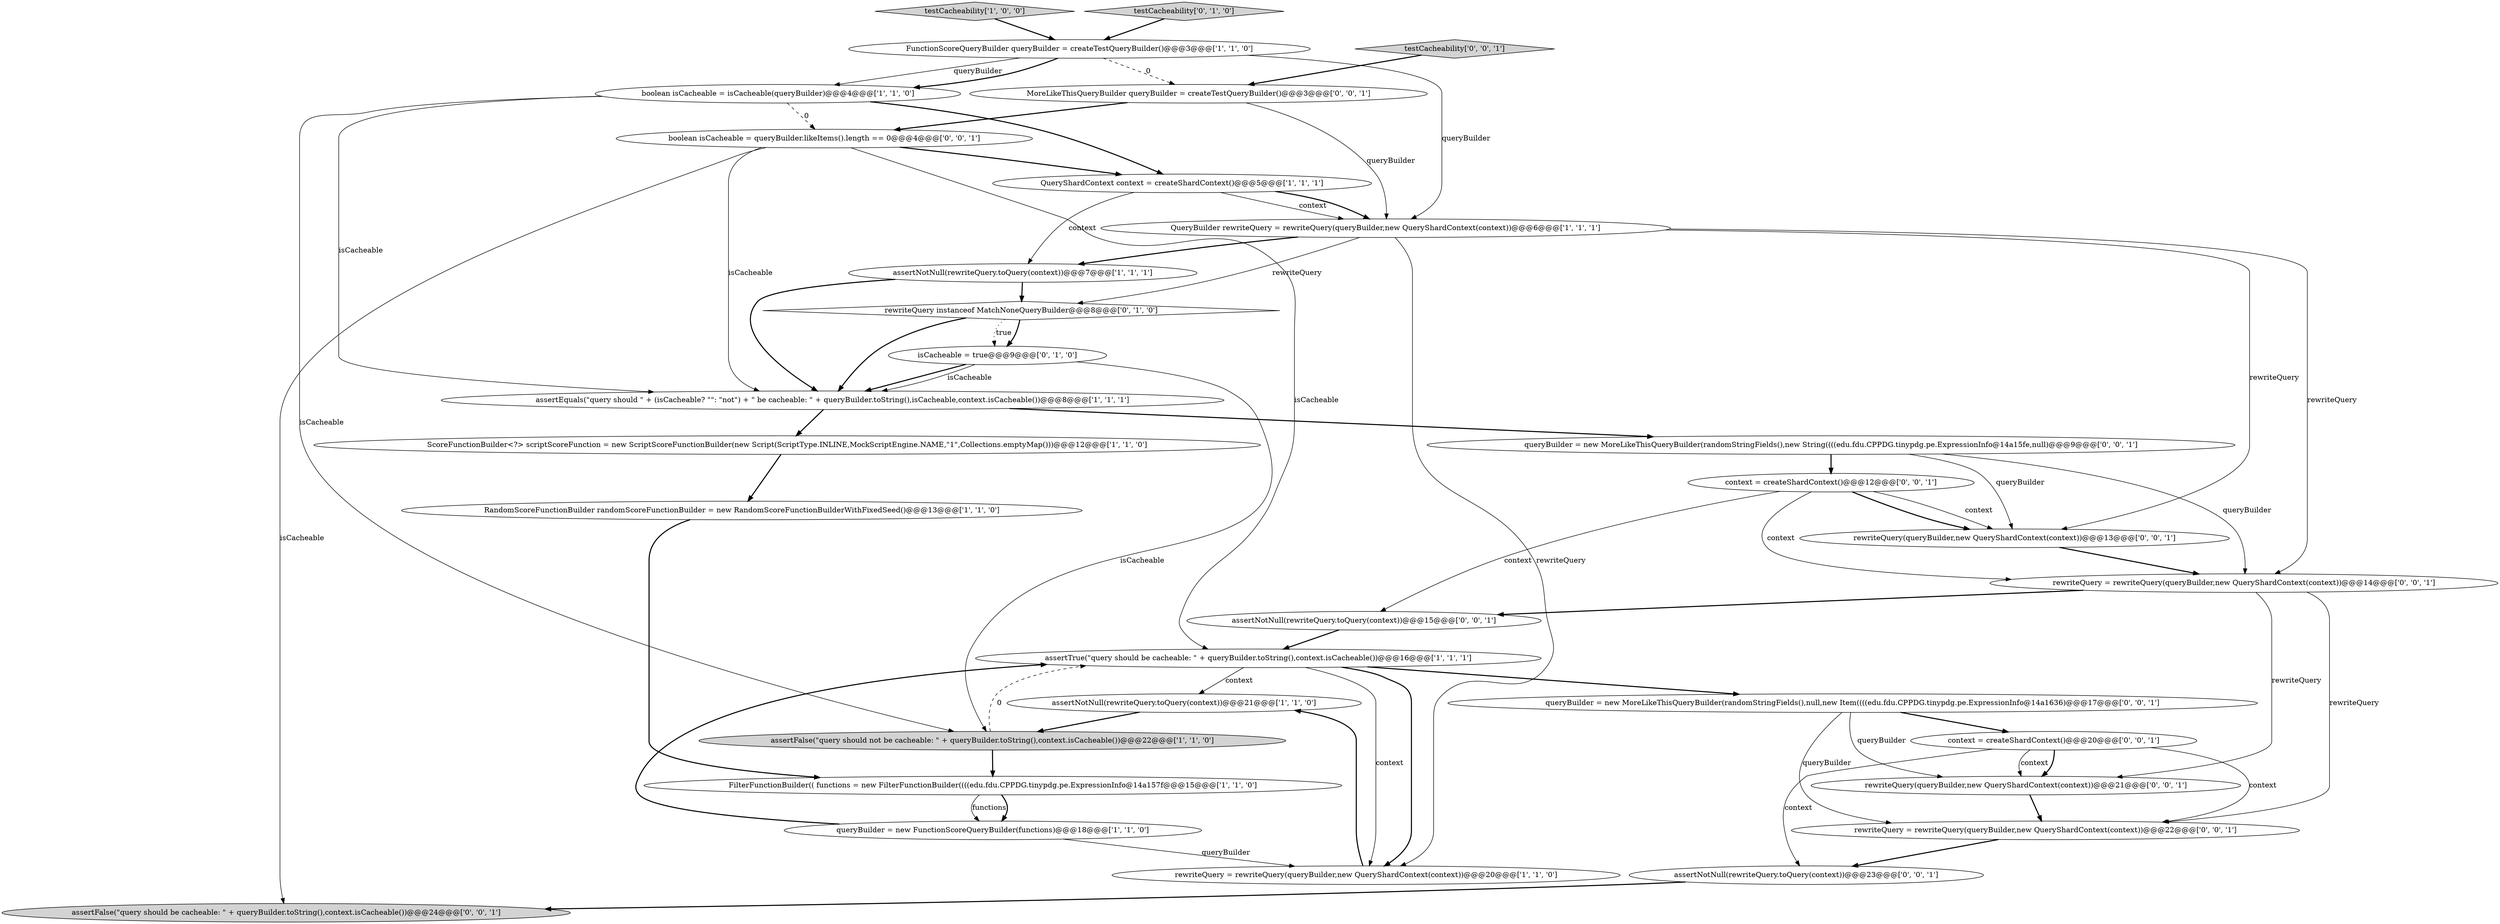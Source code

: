 digraph {
23 [style = filled, label = "assertFalse(\"query should be cacheable: \" + queryBuilder.toString(),context.isCacheable())@@@24@@@['0', '0', '1']", fillcolor = lightgray, shape = ellipse image = "AAA0AAABBB3BBB"];
26 [style = filled, label = "MoreLikeThisQueryBuilder queryBuilder = createTestQueryBuilder()@@@3@@@['0', '0', '1']", fillcolor = white, shape = ellipse image = "AAA0AAABBB3BBB"];
0 [style = filled, label = "assertTrue(\"query should be cacheable: \" + queryBuilder.toString(),context.isCacheable())@@@16@@@['1', '1', '1']", fillcolor = white, shape = ellipse image = "AAA0AAABBB1BBB"];
7 [style = filled, label = "assertNotNull(rewriteQuery.toQuery(context))@@@7@@@['1', '1', '1']", fillcolor = white, shape = ellipse image = "AAA0AAABBB1BBB"];
24 [style = filled, label = "testCacheability['0', '0', '1']", fillcolor = lightgray, shape = diamond image = "AAA0AAABBB3BBB"];
10 [style = filled, label = "QueryShardContext context = createShardContext()@@@5@@@['1', '1', '1']", fillcolor = white, shape = ellipse image = "AAA0AAABBB1BBB"];
6 [style = filled, label = "boolean isCacheable = isCacheable(queryBuilder)@@@4@@@['1', '1', '0']", fillcolor = white, shape = ellipse image = "AAA0AAABBB1BBB"];
31 [style = filled, label = "rewriteQuery(queryBuilder,new QueryShardContext(context))@@@13@@@['0', '0', '1']", fillcolor = white, shape = ellipse image = "AAA0AAABBB3BBB"];
21 [style = filled, label = "rewriteQuery = rewriteQuery(queryBuilder,new QueryShardContext(context))@@@22@@@['0', '0', '1']", fillcolor = white, shape = ellipse image = "AAA0AAABBB3BBB"];
8 [style = filled, label = "assertNotNull(rewriteQuery.toQuery(context))@@@21@@@['1', '1', '0']", fillcolor = white, shape = ellipse image = "AAA0AAABBB1BBB"];
11 [style = filled, label = "ScoreFunctionBuilder<?> scriptScoreFunction = new ScriptScoreFunctionBuilder(new Script(ScriptType.INLINE,MockScriptEngine.NAME,\"1\",Collections.emptyMap()))@@@12@@@['1', '1', '0']", fillcolor = white, shape = ellipse image = "AAA0AAABBB1BBB"];
29 [style = filled, label = "boolean isCacheable = queryBuilder.likeItems().length == 0@@@4@@@['0', '0', '1']", fillcolor = white, shape = ellipse image = "AAA0AAABBB3BBB"];
15 [style = filled, label = "isCacheable = true@@@9@@@['0', '1', '0']", fillcolor = white, shape = ellipse image = "AAA1AAABBB2BBB"];
13 [style = filled, label = "rewriteQuery = rewriteQuery(queryBuilder,new QueryShardContext(context))@@@20@@@['1', '1', '0']", fillcolor = white, shape = ellipse image = "AAA0AAABBB1BBB"];
14 [style = filled, label = "testCacheability['1', '0', '0']", fillcolor = lightgray, shape = diamond image = "AAA0AAABBB1BBB"];
19 [style = filled, label = "rewriteQuery = rewriteQuery(queryBuilder,new QueryShardContext(context))@@@14@@@['0', '0', '1']", fillcolor = white, shape = ellipse image = "AAA0AAABBB3BBB"];
30 [style = filled, label = "queryBuilder = new MoreLikeThisQueryBuilder(randomStringFields(),new String((((edu.fdu.CPPDG.tinypdg.pe.ExpressionInfo@14a15fe,null)@@@9@@@['0', '0', '1']", fillcolor = white, shape = ellipse image = "AAA0AAABBB3BBB"];
4 [style = filled, label = "FilterFunctionBuilder(( functions = new FilterFunctionBuilder((((edu.fdu.CPPDG.tinypdg.pe.ExpressionInfo@14a157f@@@15@@@['1', '1', '0']", fillcolor = white, shape = ellipse image = "AAA0AAABBB1BBB"];
20 [style = filled, label = "context = createShardContext()@@@20@@@['0', '0', '1']", fillcolor = white, shape = ellipse image = "AAA0AAABBB3BBB"];
2 [style = filled, label = "assertFalse(\"query should not be cacheable: \" + queryBuilder.toString(),context.isCacheable())@@@22@@@['1', '1', '0']", fillcolor = lightgray, shape = ellipse image = "AAA0AAABBB1BBB"];
18 [style = filled, label = "rewriteQuery(queryBuilder,new QueryShardContext(context))@@@21@@@['0', '0', '1']", fillcolor = white, shape = ellipse image = "AAA0AAABBB3BBB"];
27 [style = filled, label = "assertNotNull(rewriteQuery.toQuery(context))@@@15@@@['0', '0', '1']", fillcolor = white, shape = ellipse image = "AAA0AAABBB3BBB"];
25 [style = filled, label = "queryBuilder = new MoreLikeThisQueryBuilder(randomStringFields(),null,new Item((((edu.fdu.CPPDG.tinypdg.pe.ExpressionInfo@14a1636)@@@17@@@['0', '0', '1']", fillcolor = white, shape = ellipse image = "AAA0AAABBB3BBB"];
9 [style = filled, label = "RandomScoreFunctionBuilder randomScoreFunctionBuilder = new RandomScoreFunctionBuilderWithFixedSeed()@@@13@@@['1', '1', '0']", fillcolor = white, shape = ellipse image = "AAA0AAABBB1BBB"];
12 [style = filled, label = "FunctionScoreQueryBuilder queryBuilder = createTestQueryBuilder()@@@3@@@['1', '1', '0']", fillcolor = white, shape = ellipse image = "AAA0AAABBB1BBB"];
17 [style = filled, label = "testCacheability['0', '1', '0']", fillcolor = lightgray, shape = diamond image = "AAA0AAABBB2BBB"];
5 [style = filled, label = "queryBuilder = new FunctionScoreQueryBuilder(functions)@@@18@@@['1', '1', '0']", fillcolor = white, shape = ellipse image = "AAA0AAABBB1BBB"];
3 [style = filled, label = "QueryBuilder rewriteQuery = rewriteQuery(queryBuilder,new QueryShardContext(context))@@@6@@@['1', '1', '1']", fillcolor = white, shape = ellipse image = "AAA0AAABBB1BBB"];
22 [style = filled, label = "assertNotNull(rewriteQuery.toQuery(context))@@@23@@@['0', '0', '1']", fillcolor = white, shape = ellipse image = "AAA0AAABBB3BBB"];
16 [style = filled, label = "rewriteQuery instanceof MatchNoneQueryBuilder@@@8@@@['0', '1', '0']", fillcolor = white, shape = diamond image = "AAA1AAABBB2BBB"];
28 [style = filled, label = "context = createShardContext()@@@12@@@['0', '0', '1']", fillcolor = white, shape = ellipse image = "AAA0AAABBB3BBB"];
1 [style = filled, label = "assertEquals(\"query should \" + (isCacheable? \"\": \"not\") + \" be cacheable: \" + queryBuilder.toString(),isCacheable,context.isCacheable())@@@8@@@['1', '1', '1']", fillcolor = white, shape = ellipse image = "AAA0AAABBB1BBB"];
28->31 [style = bold, label=""];
10->7 [style = solid, label="context"];
12->26 [style = dashed, label="0"];
19->21 [style = solid, label="rewriteQuery"];
6->2 [style = solid, label="isCacheable"];
15->2 [style = solid, label="isCacheable"];
15->1 [style = bold, label=""];
2->4 [style = bold, label=""];
4->5 [style = solid, label="functions"];
26->3 [style = solid, label="queryBuilder"];
9->4 [style = bold, label=""];
21->22 [style = bold, label=""];
3->13 [style = solid, label="rewriteQuery"];
25->20 [style = bold, label=""];
20->18 [style = bold, label=""];
25->21 [style = solid, label="queryBuilder"];
3->19 [style = solid, label="rewriteQuery"];
30->31 [style = solid, label="queryBuilder"];
4->5 [style = bold, label=""];
7->16 [style = bold, label=""];
28->19 [style = solid, label="context"];
27->0 [style = bold, label=""];
10->3 [style = solid, label="context"];
16->15 [style = bold, label=""];
28->27 [style = solid, label="context"];
0->8 [style = solid, label="context"];
11->9 [style = bold, label=""];
14->12 [style = bold, label=""];
17->12 [style = bold, label=""];
28->31 [style = solid, label="context"];
0->25 [style = bold, label=""];
5->13 [style = solid, label="queryBuilder"];
6->1 [style = solid, label="isCacheable"];
3->7 [style = bold, label=""];
0->13 [style = bold, label=""];
16->15 [style = dotted, label="true"];
2->0 [style = dashed, label="0"];
10->3 [style = bold, label=""];
15->1 [style = solid, label="isCacheable"];
1->11 [style = bold, label=""];
6->10 [style = bold, label=""];
19->27 [style = bold, label=""];
12->6 [style = solid, label="queryBuilder"];
5->0 [style = bold, label=""];
12->3 [style = solid, label="queryBuilder"];
8->2 [style = bold, label=""];
6->29 [style = dashed, label="0"];
16->1 [style = bold, label=""];
20->22 [style = solid, label="context"];
29->23 [style = solid, label="isCacheable"];
1->30 [style = bold, label=""];
3->16 [style = solid, label="rewriteQuery"];
29->0 [style = solid, label="isCacheable"];
29->10 [style = bold, label=""];
18->21 [style = bold, label=""];
29->1 [style = solid, label="isCacheable"];
30->28 [style = bold, label=""];
25->18 [style = solid, label="queryBuilder"];
19->18 [style = solid, label="rewriteQuery"];
7->1 [style = bold, label=""];
20->21 [style = solid, label="context"];
13->8 [style = bold, label=""];
22->23 [style = bold, label=""];
0->13 [style = solid, label="context"];
24->26 [style = bold, label=""];
20->18 [style = solid, label="context"];
26->29 [style = bold, label=""];
3->31 [style = solid, label="rewriteQuery"];
31->19 [style = bold, label=""];
12->6 [style = bold, label=""];
30->19 [style = solid, label="queryBuilder"];
}
